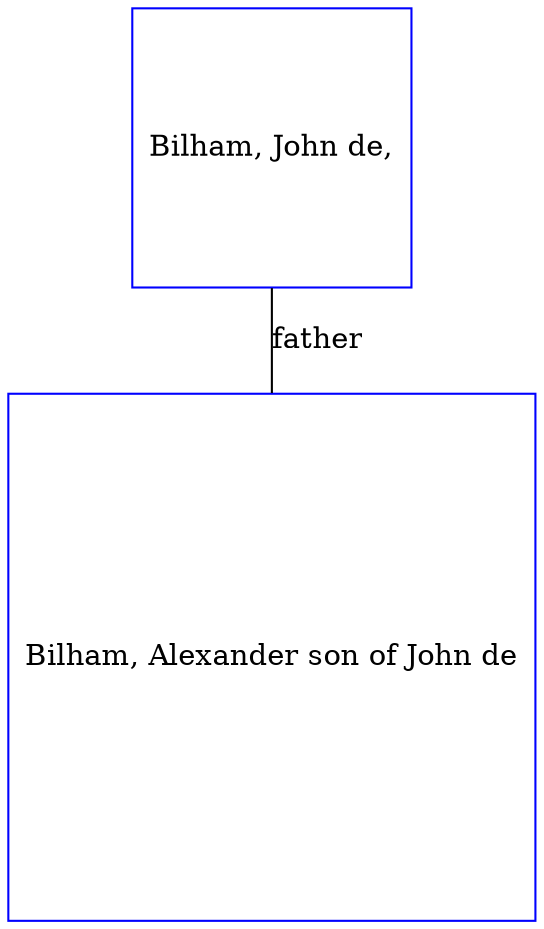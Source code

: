 digraph D {
    edge [dir=none];    node [shape=box];    "009588"   [label="Bilham, Alexander son of John de", shape=box, regular=1, color="blue"] ;
"009589"   [label="Bilham, John de,", shape=box, regular=1, color="blue"] ;
009589->009588 [label="father",arrowsize=0.0]; 
}